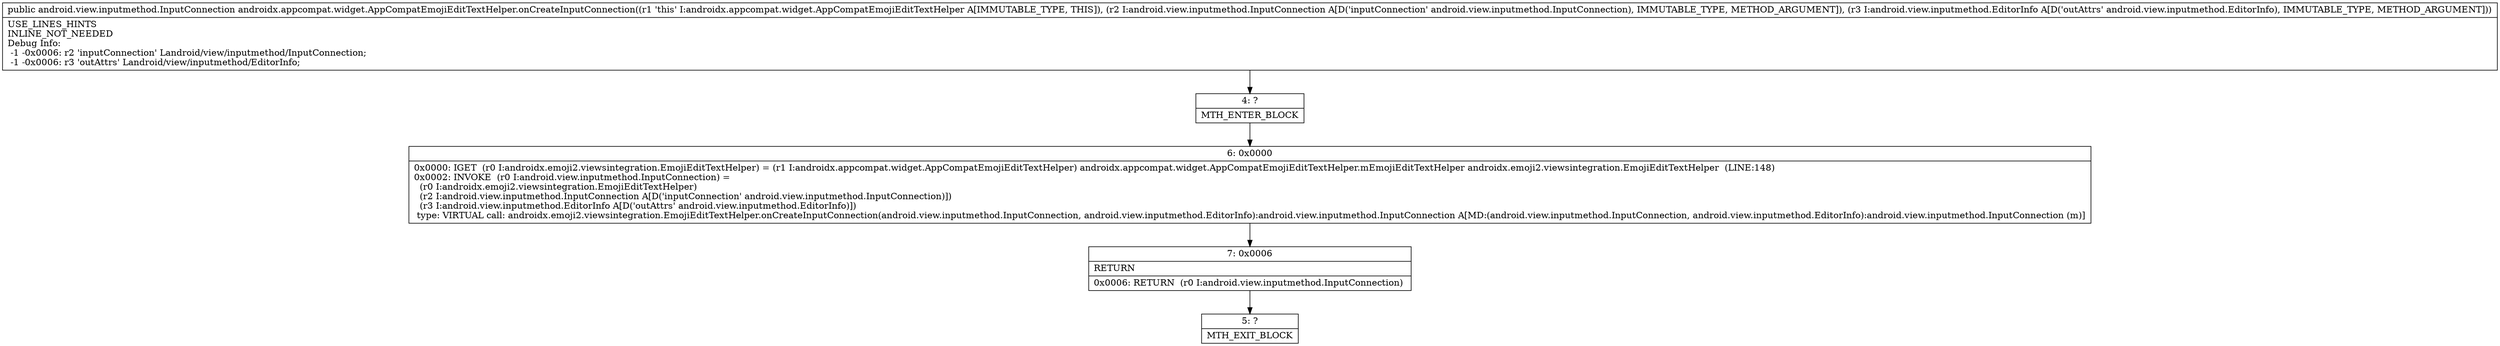digraph "CFG forandroidx.appcompat.widget.AppCompatEmojiEditTextHelper.onCreateInputConnection(Landroid\/view\/inputmethod\/InputConnection;Landroid\/view\/inputmethod\/EditorInfo;)Landroid\/view\/inputmethod\/InputConnection;" {
Node_4 [shape=record,label="{4\:\ ?|MTH_ENTER_BLOCK\l}"];
Node_6 [shape=record,label="{6\:\ 0x0000|0x0000: IGET  (r0 I:androidx.emoji2.viewsintegration.EmojiEditTextHelper) = (r1 I:androidx.appcompat.widget.AppCompatEmojiEditTextHelper) androidx.appcompat.widget.AppCompatEmojiEditTextHelper.mEmojiEditTextHelper androidx.emoji2.viewsintegration.EmojiEditTextHelper  (LINE:148)\l0x0002: INVOKE  (r0 I:android.view.inputmethod.InputConnection) = \l  (r0 I:androidx.emoji2.viewsintegration.EmojiEditTextHelper)\l  (r2 I:android.view.inputmethod.InputConnection A[D('inputConnection' android.view.inputmethod.InputConnection)])\l  (r3 I:android.view.inputmethod.EditorInfo A[D('outAttrs' android.view.inputmethod.EditorInfo)])\l type: VIRTUAL call: androidx.emoji2.viewsintegration.EmojiEditTextHelper.onCreateInputConnection(android.view.inputmethod.InputConnection, android.view.inputmethod.EditorInfo):android.view.inputmethod.InputConnection A[MD:(android.view.inputmethod.InputConnection, android.view.inputmethod.EditorInfo):android.view.inputmethod.InputConnection (m)]\l}"];
Node_7 [shape=record,label="{7\:\ 0x0006|RETURN\l|0x0006: RETURN  (r0 I:android.view.inputmethod.InputConnection) \l}"];
Node_5 [shape=record,label="{5\:\ ?|MTH_EXIT_BLOCK\l}"];
MethodNode[shape=record,label="{public android.view.inputmethod.InputConnection androidx.appcompat.widget.AppCompatEmojiEditTextHelper.onCreateInputConnection((r1 'this' I:androidx.appcompat.widget.AppCompatEmojiEditTextHelper A[IMMUTABLE_TYPE, THIS]), (r2 I:android.view.inputmethod.InputConnection A[D('inputConnection' android.view.inputmethod.InputConnection), IMMUTABLE_TYPE, METHOD_ARGUMENT]), (r3 I:android.view.inputmethod.EditorInfo A[D('outAttrs' android.view.inputmethod.EditorInfo), IMMUTABLE_TYPE, METHOD_ARGUMENT]))  | USE_LINES_HINTS\lINLINE_NOT_NEEDED\lDebug Info:\l  \-1 \-0x0006: r2 'inputConnection' Landroid\/view\/inputmethod\/InputConnection;\l  \-1 \-0x0006: r3 'outAttrs' Landroid\/view\/inputmethod\/EditorInfo;\l}"];
MethodNode -> Node_4;Node_4 -> Node_6;
Node_6 -> Node_7;
Node_7 -> Node_5;
}


